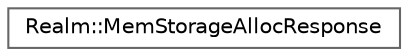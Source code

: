 digraph "Graphical Class Hierarchy"
{
 // LATEX_PDF_SIZE
  bgcolor="transparent";
  edge [fontname=Helvetica,fontsize=10,labelfontname=Helvetica,labelfontsize=10];
  node [fontname=Helvetica,fontsize=10,shape=box,height=0.2,width=0.4];
  rankdir="LR";
  Node0 [id="Node000000",label="Realm::MemStorageAllocResponse",height=0.2,width=0.4,color="grey40", fillcolor="white", style="filled",URL="$structRealm_1_1MemStorageAllocResponse.html",tooltip=" "];
}
